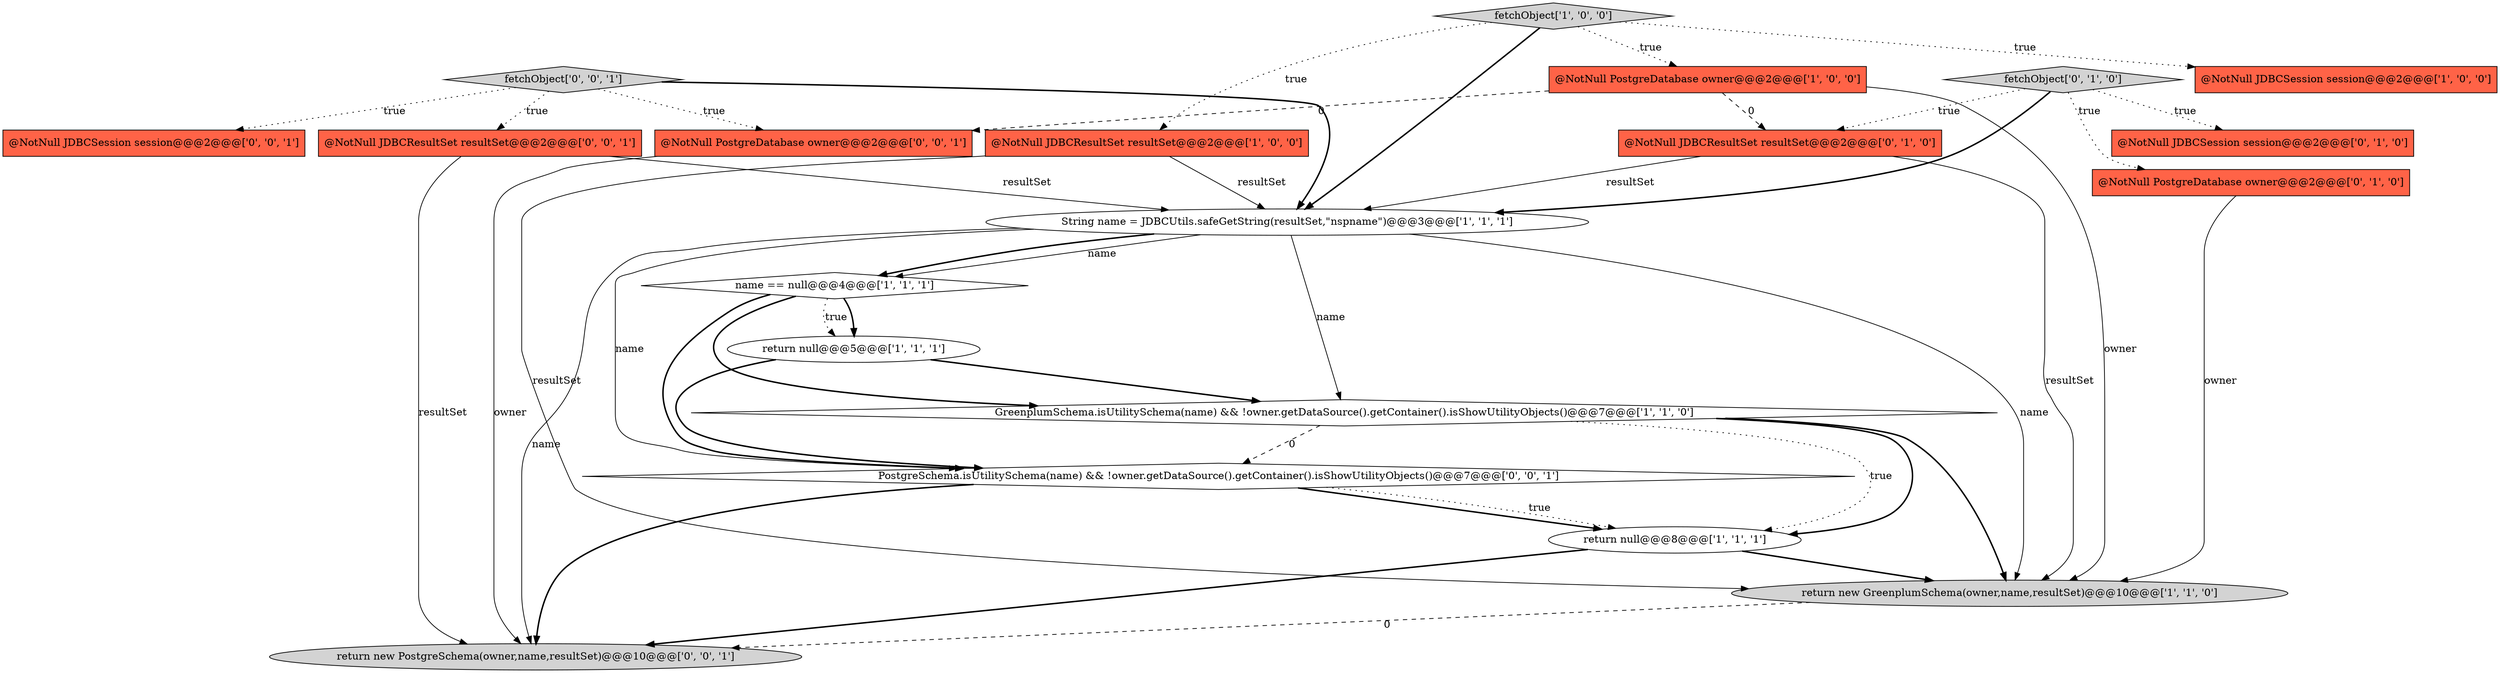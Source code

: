 digraph {
8 [style = filled, label = "@NotNull PostgreDatabase owner@@@2@@@['1', '0', '0']", fillcolor = tomato, shape = box image = "AAA1AAABBB1BBB"];
19 [style = filled, label = "@NotNull PostgreDatabase owner@@@2@@@['0', '0', '1']", fillcolor = tomato, shape = box image = "AAA0AAABBB3BBB"];
1 [style = filled, label = "GreenplumSchema.isUtilitySchema(name) && !owner.getDataSource().getContainer().isShowUtilityObjects()@@@7@@@['1', '1', '0']", fillcolor = white, shape = diamond image = "AAA0AAABBB1BBB"];
9 [style = filled, label = "return new GreenplumSchema(owner,name,resultSet)@@@10@@@['1', '1', '0']", fillcolor = lightgray, shape = ellipse image = "AAA0AAABBB1BBB"];
11 [style = filled, label = "@NotNull JDBCSession session@@@2@@@['0', '1', '0']", fillcolor = tomato, shape = box image = "AAA0AAABBB2BBB"];
2 [style = filled, label = "String name = JDBCUtils.safeGetString(resultSet,\"nspname\")@@@3@@@['1', '1', '1']", fillcolor = white, shape = ellipse image = "AAA0AAABBB1BBB"];
4 [style = filled, label = "return null@@@5@@@['1', '1', '1']", fillcolor = white, shape = ellipse image = "AAA0AAABBB1BBB"];
3 [style = filled, label = "fetchObject['1', '0', '0']", fillcolor = lightgray, shape = diamond image = "AAA0AAABBB1BBB"];
5 [style = filled, label = "@NotNull JDBCSession session@@@2@@@['1', '0', '0']", fillcolor = tomato, shape = box image = "AAA0AAABBB1BBB"];
6 [style = filled, label = "return null@@@8@@@['1', '1', '1']", fillcolor = white, shape = ellipse image = "AAA0AAABBB1BBB"];
10 [style = filled, label = "@NotNull PostgreDatabase owner@@@2@@@['0', '1', '0']", fillcolor = tomato, shape = box image = "AAA0AAABBB2BBB"];
12 [style = filled, label = "fetchObject['0', '1', '0']", fillcolor = lightgray, shape = diamond image = "AAA0AAABBB2BBB"];
14 [style = filled, label = "@NotNull JDBCSession session@@@2@@@['0', '0', '1']", fillcolor = tomato, shape = box image = "AAA0AAABBB3BBB"];
16 [style = filled, label = "PostgreSchema.isUtilitySchema(name) && !owner.getDataSource().getContainer().isShowUtilityObjects()@@@7@@@['0', '0', '1']", fillcolor = white, shape = diamond image = "AAA0AAABBB3BBB"];
18 [style = filled, label = "fetchObject['0', '0', '1']", fillcolor = lightgray, shape = diamond image = "AAA0AAABBB3BBB"];
17 [style = filled, label = "return new PostgreSchema(owner,name,resultSet)@@@10@@@['0', '0', '1']", fillcolor = lightgray, shape = ellipse image = "AAA0AAABBB3BBB"];
0 [style = filled, label = "@NotNull JDBCResultSet resultSet@@@2@@@['1', '0', '0']", fillcolor = tomato, shape = box image = "AAA0AAABBB1BBB"];
13 [style = filled, label = "@NotNull JDBCResultSet resultSet@@@2@@@['0', '1', '0']", fillcolor = tomato, shape = box image = "AAA1AAABBB2BBB"];
7 [style = filled, label = "name == null@@@4@@@['1', '1', '1']", fillcolor = white, shape = diamond image = "AAA0AAABBB1BBB"];
15 [style = filled, label = "@NotNull JDBCResultSet resultSet@@@2@@@['0', '0', '1']", fillcolor = tomato, shape = box image = "AAA0AAABBB3BBB"];
6->17 [style = bold, label=""];
15->2 [style = solid, label="resultSet"];
8->19 [style = dashed, label="0"];
7->1 [style = bold, label=""];
8->9 [style = solid, label="owner"];
16->6 [style = bold, label=""];
18->19 [style = dotted, label="true"];
18->15 [style = dotted, label="true"];
0->2 [style = solid, label="resultSet"];
7->4 [style = bold, label=""];
16->17 [style = bold, label=""];
18->2 [style = bold, label=""];
2->9 [style = solid, label="name"];
15->17 [style = solid, label="resultSet"];
18->14 [style = dotted, label="true"];
0->9 [style = solid, label="resultSet"];
1->9 [style = bold, label=""];
8->13 [style = dashed, label="0"];
12->11 [style = dotted, label="true"];
13->9 [style = solid, label="resultSet"];
12->2 [style = bold, label=""];
12->13 [style = dotted, label="true"];
1->6 [style = bold, label=""];
3->5 [style = dotted, label="true"];
3->2 [style = bold, label=""];
12->10 [style = dotted, label="true"];
1->16 [style = dashed, label="0"];
16->6 [style = dotted, label="true"];
9->17 [style = dashed, label="0"];
7->16 [style = bold, label=""];
2->7 [style = solid, label="name"];
7->4 [style = dotted, label="true"];
3->0 [style = dotted, label="true"];
1->6 [style = dotted, label="true"];
10->9 [style = solid, label="owner"];
4->1 [style = bold, label=""];
13->2 [style = solid, label="resultSet"];
2->16 [style = solid, label="name"];
2->7 [style = bold, label=""];
6->9 [style = bold, label=""];
3->8 [style = dotted, label="true"];
4->16 [style = bold, label=""];
2->17 [style = solid, label="name"];
2->1 [style = solid, label="name"];
19->17 [style = solid, label="owner"];
}
